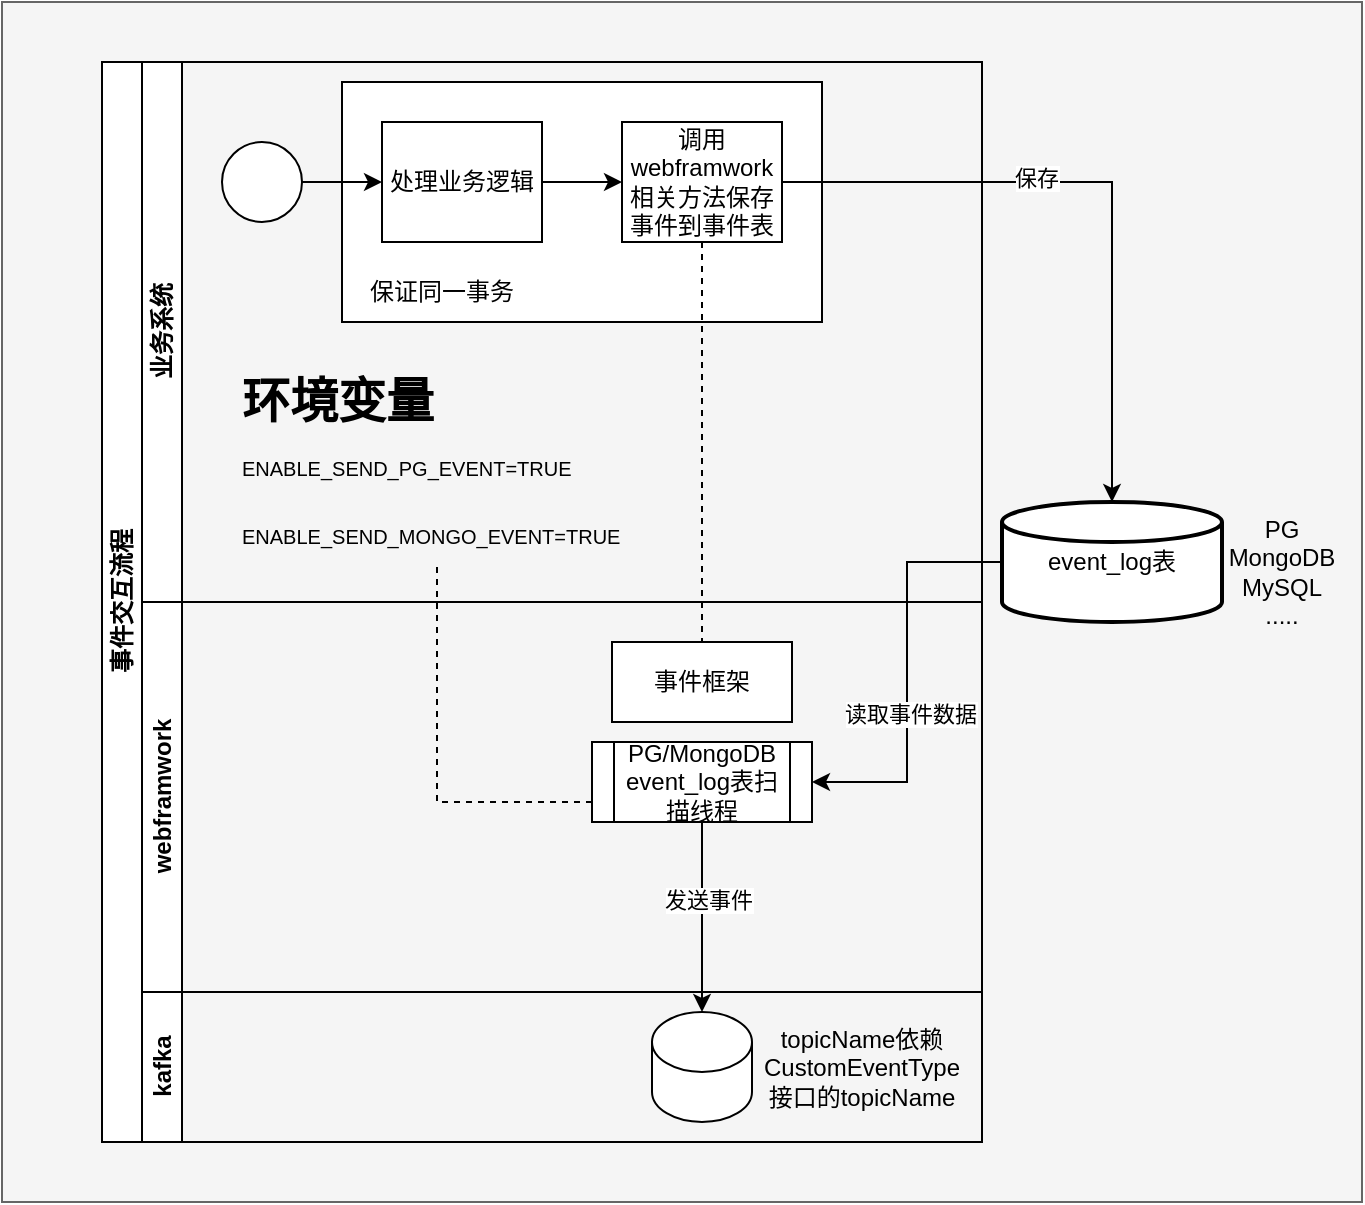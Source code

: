 <mxfile version="22.1.8" type="github">
  <diagram id="prtHgNgQTEPvFCAcTncT" name="Page-1">
    <mxGraphModel dx="954" dy="516" grid="1" gridSize="10" guides="1" tooltips="1" connect="1" arrows="1" fold="1" page="1" pageScale="1" pageWidth="827" pageHeight="1169" math="0" shadow="0">
      <root>
        <mxCell id="0" />
        <mxCell id="1" parent="0" />
        <mxCell id="rASImBhdtFkUBhAL0lu4-19" value="" style="rounded=0;whiteSpace=wrap;html=1;strokeWidth=1;shadow=0;glass=0;fillStyle=auto;fillColor=#f5f5f5;fontColor=#333333;strokeColor=#666666;allowArrows=0;" vertex="1" parent="1">
          <mxGeometry x="70" y="90" width="680" height="600" as="geometry" />
        </mxCell>
        <mxCell id="dNxyNK7c78bLwvsdeMH5-19" value="事件交互流程" style="swimlane;html=1;childLayout=stackLayout;resizeParent=1;resizeParentMax=0;horizontal=0;startSize=20;horizontalStack=0;" parent="1" vertex="1">
          <mxGeometry x="120" y="120" width="440" height="540" as="geometry" />
        </mxCell>
        <mxCell id="dNxyNK7c78bLwvsdeMH5-20" value="业务系统" style="swimlane;html=1;startSize=20;horizontal=0;" parent="dNxyNK7c78bLwvsdeMH5-19" vertex="1">
          <mxGeometry x="20" width="420" height="270" as="geometry" />
        </mxCell>
        <mxCell id="rASImBhdtFkUBhAL0lu4-6" value="" style="rounded=0;whiteSpace=wrap;html=1;align=left;" vertex="1" parent="dNxyNK7c78bLwvsdeMH5-20">
          <mxGeometry x="100" y="10" width="240" height="120" as="geometry" />
        </mxCell>
        <mxCell id="dNxyNK7c78bLwvsdeMH5-25" value="" style="edgeStyle=orthogonalEdgeStyle;rounded=0;orthogonalLoop=1;jettySize=auto;html=1;" parent="dNxyNK7c78bLwvsdeMH5-20" source="dNxyNK7c78bLwvsdeMH5-23" target="dNxyNK7c78bLwvsdeMH5-24" edge="1">
          <mxGeometry relative="1" as="geometry" />
        </mxCell>
        <mxCell id="dNxyNK7c78bLwvsdeMH5-23" value="" style="ellipse;whiteSpace=wrap;html=1;" parent="dNxyNK7c78bLwvsdeMH5-20" vertex="1">
          <mxGeometry x="40" y="40" width="40" height="40" as="geometry" />
        </mxCell>
        <mxCell id="rASImBhdtFkUBhAL0lu4-2" value="" style="edgeStyle=orthogonalEdgeStyle;rounded=0;orthogonalLoop=1;jettySize=auto;html=1;" edge="1" parent="dNxyNK7c78bLwvsdeMH5-20" source="dNxyNK7c78bLwvsdeMH5-24" target="dNxyNK7c78bLwvsdeMH5-30">
          <mxGeometry relative="1" as="geometry" />
        </mxCell>
        <mxCell id="dNxyNK7c78bLwvsdeMH5-24" value="处理业务逻辑" style="rounded=0;whiteSpace=wrap;html=1;fontFamily=Helvetica;fontSize=12;fontColor=#000000;align=center;" parent="dNxyNK7c78bLwvsdeMH5-20" vertex="1">
          <mxGeometry x="120" y="30" width="80" height="60" as="geometry" />
        </mxCell>
        <mxCell id="dNxyNK7c78bLwvsdeMH5-30" value="调用webframwork相关方法保存事件到事件表" style="rounded=0;whiteSpace=wrap;html=1;fontFamily=Helvetica;fontSize=12;fontColor=#000000;align=center;" parent="dNxyNK7c78bLwvsdeMH5-20" vertex="1">
          <mxGeometry x="240" y="30" width="80" height="60" as="geometry" />
        </mxCell>
        <mxCell id="rASImBhdtFkUBhAL0lu4-7" value="保证同一事务" style="text;html=1;strokeColor=none;fillColor=none;align=center;verticalAlign=middle;whiteSpace=wrap;rounded=0;" vertex="1" parent="dNxyNK7c78bLwvsdeMH5-20">
          <mxGeometry x="110" y="100" width="80" height="30" as="geometry" />
        </mxCell>
        <mxCell id="rASImBhdtFkUBhAL0lu4-24" value="&lt;h1&gt;环境变量&lt;font style=&quot;background-color: initial; font-weight: normal; font-size: 10px;&quot;&gt;ENABLE_SEND_PG_EVENT=TRUE&lt;/font&gt;&lt;/h1&gt;&lt;p&gt;&lt;font style=&quot;font-size: 10px;&quot;&gt;ENABLE_SEND_MONGO_EVENT=TRUE&lt;/font&gt;&lt;/p&gt;" style="text;html=1;strokeColor=none;fillColor=none;spacing=5;spacingTop=-20;whiteSpace=wrap;overflow=hidden;rounded=0;" vertex="1" parent="dNxyNK7c78bLwvsdeMH5-20">
          <mxGeometry x="45" y="150" width="205" height="100" as="geometry" />
        </mxCell>
        <mxCell id="dNxyNK7c78bLwvsdeMH5-21" value="webframwork" style="swimlane;html=1;startSize=20;horizontal=0;" parent="dNxyNK7c78bLwvsdeMH5-19" vertex="1">
          <mxGeometry x="20" y="270" width="420" height="195" as="geometry" />
        </mxCell>
        <mxCell id="rASImBhdtFkUBhAL0lu4-8" value="事件框架" style="rounded=0;whiteSpace=wrap;html=1;" vertex="1" parent="dNxyNK7c78bLwvsdeMH5-21">
          <mxGeometry x="235" y="20" width="90" height="40" as="geometry" />
        </mxCell>
        <mxCell id="rASImBhdtFkUBhAL0lu4-12" value="PG/MongoDB event_log表扫描线程" style="shape=process;whiteSpace=wrap;html=1;backgroundOutline=1;" vertex="1" parent="dNxyNK7c78bLwvsdeMH5-21">
          <mxGeometry x="225" y="70" width="110" height="40" as="geometry" />
        </mxCell>
        <mxCell id="dNxyNK7c78bLwvsdeMH5-22" value="kafka" style="swimlane;html=1;startSize=20;horizontal=0;" parent="dNxyNK7c78bLwvsdeMH5-19" vertex="1">
          <mxGeometry x="20" y="465" width="420" height="75" as="geometry" />
        </mxCell>
        <mxCell id="rASImBhdtFkUBhAL0lu4-16" value="" style="shape=cylinder3;whiteSpace=wrap;html=1;boundedLbl=1;backgroundOutline=1;size=15;" vertex="1" parent="dNxyNK7c78bLwvsdeMH5-22">
          <mxGeometry x="255" y="10" width="50" height="55" as="geometry" />
        </mxCell>
        <mxCell id="rASImBhdtFkUBhAL0lu4-20" value="topicName依赖CustomEventType接口的topicName" style="text;html=1;strokeColor=none;fillColor=none;align=center;verticalAlign=middle;whiteSpace=wrap;rounded=0;" vertex="1" parent="dNxyNK7c78bLwvsdeMH5-22">
          <mxGeometry x="330" y="22.5" width="60" height="30" as="geometry" />
        </mxCell>
        <mxCell id="rASImBhdtFkUBhAL0lu4-17" value="" style="edgeStyle=orthogonalEdgeStyle;rounded=0;orthogonalLoop=1;jettySize=auto;html=1;" edge="1" parent="dNxyNK7c78bLwvsdeMH5-19" source="rASImBhdtFkUBhAL0lu4-12" target="rASImBhdtFkUBhAL0lu4-16">
          <mxGeometry relative="1" as="geometry" />
        </mxCell>
        <mxCell id="rASImBhdtFkUBhAL0lu4-18" value="发送事件" style="edgeLabel;html=1;align=center;verticalAlign=middle;resizable=0;points=[];" vertex="1" connectable="0" parent="rASImBhdtFkUBhAL0lu4-17">
          <mxGeometry x="-0.179" y="3" relative="1" as="geometry">
            <mxPoint as="offset" />
          </mxGeometry>
        </mxCell>
        <mxCell id="rASImBhdtFkUBhAL0lu4-26" value="" style="endArrow=none;dashed=1;html=1;rounded=0;edgeStyle=orthogonalEdgeStyle;exitX=0;exitY=0.75;exitDx=0;exitDy=0;" edge="1" parent="dNxyNK7c78bLwvsdeMH5-19" source="rASImBhdtFkUBhAL0lu4-12" target="rASImBhdtFkUBhAL0lu4-24">
          <mxGeometry width="50" height="50" relative="1" as="geometry">
            <mxPoint x="100" y="370" as="sourcePoint" />
            <mxPoint x="150" y="320" as="targetPoint" />
          </mxGeometry>
        </mxCell>
        <mxCell id="rASImBhdtFkUBhAL0lu4-28" value="" style="edgeStyle=orthogonalEdgeStyle;rounded=0;orthogonalLoop=1;jettySize=auto;html=1;jumpStyle=none;startArrow=none;startFill=0;dashed=1;endFill=0;endArrow=none;" edge="1" parent="dNxyNK7c78bLwvsdeMH5-19" source="dNxyNK7c78bLwvsdeMH5-30" target="rASImBhdtFkUBhAL0lu4-8">
          <mxGeometry relative="1" as="geometry" />
        </mxCell>
        <mxCell id="rASImBhdtFkUBhAL0lu4-13" value="" style="edgeStyle=orthogonalEdgeStyle;rounded=0;orthogonalLoop=1;jettySize=auto;html=1;entryX=1;entryY=0.5;entryDx=0;entryDy=0;" edge="1" parent="1" source="rASImBhdtFkUBhAL0lu4-3" target="rASImBhdtFkUBhAL0lu4-12">
          <mxGeometry relative="1" as="geometry" />
        </mxCell>
        <mxCell id="rASImBhdtFkUBhAL0lu4-14" value="读取事件数据" style="edgeLabel;html=1;align=center;verticalAlign=middle;resizable=0;points=[];" vertex="1" connectable="0" parent="rASImBhdtFkUBhAL0lu4-13">
          <mxGeometry x="0.194" y="1" relative="1" as="geometry">
            <mxPoint y="1" as="offset" />
          </mxGeometry>
        </mxCell>
        <mxCell id="rASImBhdtFkUBhAL0lu4-3" value="event_log表" style="strokeWidth=2;html=1;shape=mxgraph.flowchart.database;whiteSpace=wrap;" vertex="1" parent="1">
          <mxGeometry x="570" y="340" width="110" height="60" as="geometry" />
        </mxCell>
        <mxCell id="rASImBhdtFkUBhAL0lu4-4" value="PG&lt;br&gt;MongoDB&lt;br&gt;MySQL&lt;br&gt;....." style="text;html=1;strokeColor=none;fillColor=none;align=center;verticalAlign=middle;whiteSpace=wrap;rounded=0;" vertex="1" parent="1">
          <mxGeometry x="680" y="360" width="60" height="30" as="geometry" />
        </mxCell>
        <mxCell id="dNxyNK7c78bLwvsdeMH5-33" value="" style="edgeStyle=orthogonalEdgeStyle;rounded=0;orthogonalLoop=1;jettySize=auto;html=1;endArrow=classic;endFill=1;" parent="1" source="dNxyNK7c78bLwvsdeMH5-30" target="rASImBhdtFkUBhAL0lu4-3" edge="1">
          <mxGeometry relative="1" as="geometry">
            <mxPoint x="500" y="180" as="targetPoint" />
          </mxGeometry>
        </mxCell>
        <mxCell id="rASImBhdtFkUBhAL0lu4-5" value="保存" style="edgeLabel;html=1;align=center;verticalAlign=middle;resizable=0;points=[];" vertex="1" connectable="0" parent="dNxyNK7c78bLwvsdeMH5-33">
          <mxGeometry x="-0.219" y="2" relative="1" as="geometry">
            <mxPoint as="offset" />
          </mxGeometry>
        </mxCell>
      </root>
    </mxGraphModel>
  </diagram>
</mxfile>
